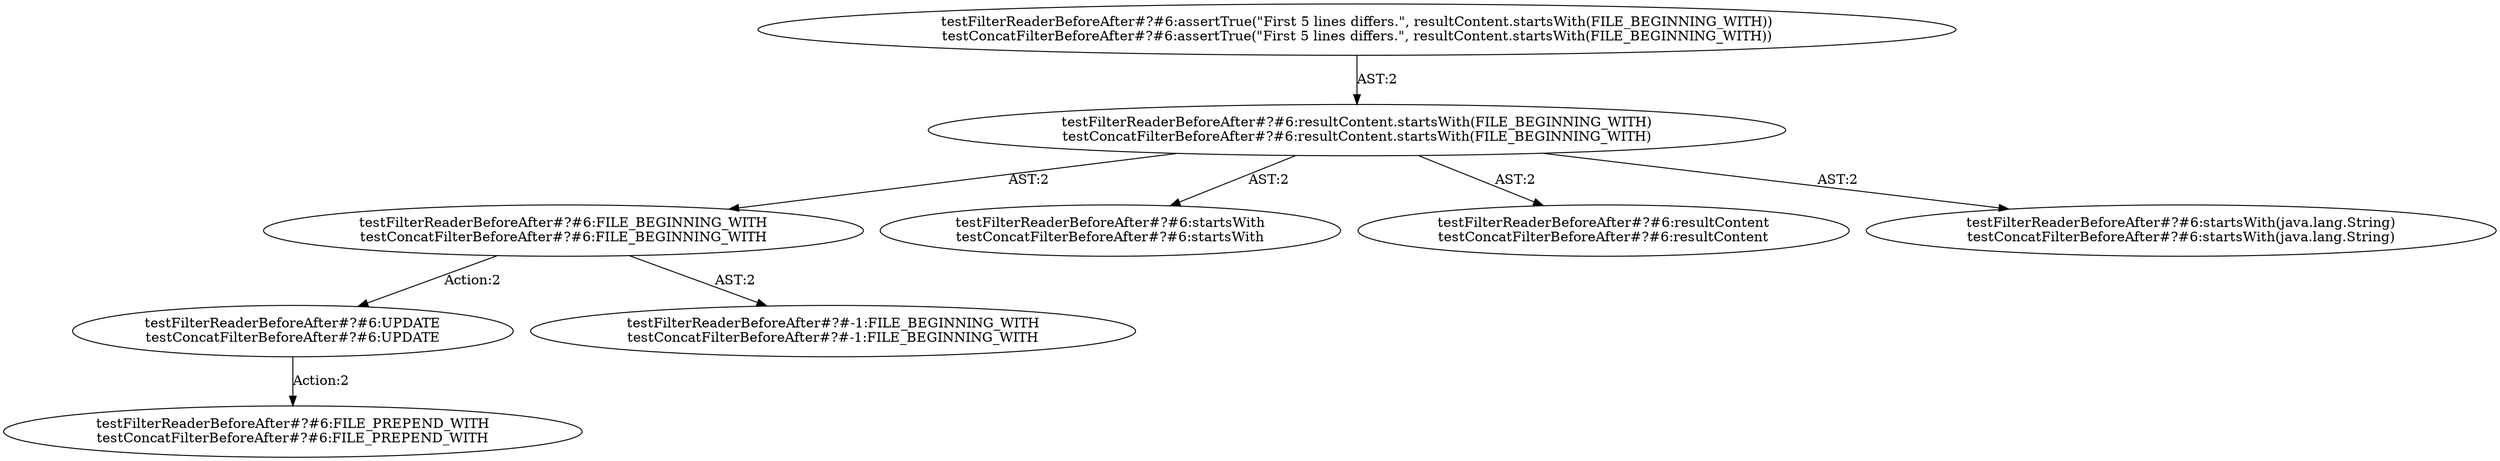 digraph "Pattern" {
0 [label="testFilterReaderBeforeAfter#?#6:UPDATE
testConcatFilterBeforeAfter#?#6:UPDATE" shape=ellipse]
1 [label="testFilterReaderBeforeAfter#?#6:FILE_BEGINNING_WITH
testConcatFilterBeforeAfter#?#6:FILE_BEGINNING_WITH" shape=ellipse]
2 [label="testFilterReaderBeforeAfter#?#6:resultContent.startsWith(FILE_BEGINNING_WITH)
testConcatFilterBeforeAfter#?#6:resultContent.startsWith(FILE_BEGINNING_WITH)" shape=ellipse]
3 [label="testFilterReaderBeforeAfter#?#6:assertTrue(\"First 5 lines differs.\", resultContent.startsWith(FILE_BEGINNING_WITH))
testConcatFilterBeforeAfter#?#6:assertTrue(\"First 5 lines differs.\", resultContent.startsWith(FILE_BEGINNING_WITH))" shape=ellipse]
4 [label="testFilterReaderBeforeAfter#?#6:startsWith
testConcatFilterBeforeAfter#?#6:startsWith" shape=ellipse]
5 [label="testFilterReaderBeforeAfter#?#6:resultContent
testConcatFilterBeforeAfter#?#6:resultContent" shape=ellipse]
6 [label="testFilterReaderBeforeAfter#?#6:startsWith(java.lang.String)
testConcatFilterBeforeAfter#?#6:startsWith(java.lang.String)" shape=ellipse]
7 [label="testFilterReaderBeforeAfter#?#-1:FILE_BEGINNING_WITH
testConcatFilterBeforeAfter#?#-1:FILE_BEGINNING_WITH" shape=ellipse]
8 [label="testFilterReaderBeforeAfter#?#6:FILE_PREPEND_WITH
testConcatFilterBeforeAfter#?#6:FILE_PREPEND_WITH" shape=ellipse]
0 -> 8 [label="Action:2"];
1 -> 0 [label="Action:2"];
1 -> 7 [label="AST:2"];
2 -> 1 [label="AST:2"];
2 -> 4 [label="AST:2"];
2 -> 5 [label="AST:2"];
2 -> 6 [label="AST:2"];
3 -> 2 [label="AST:2"];
}